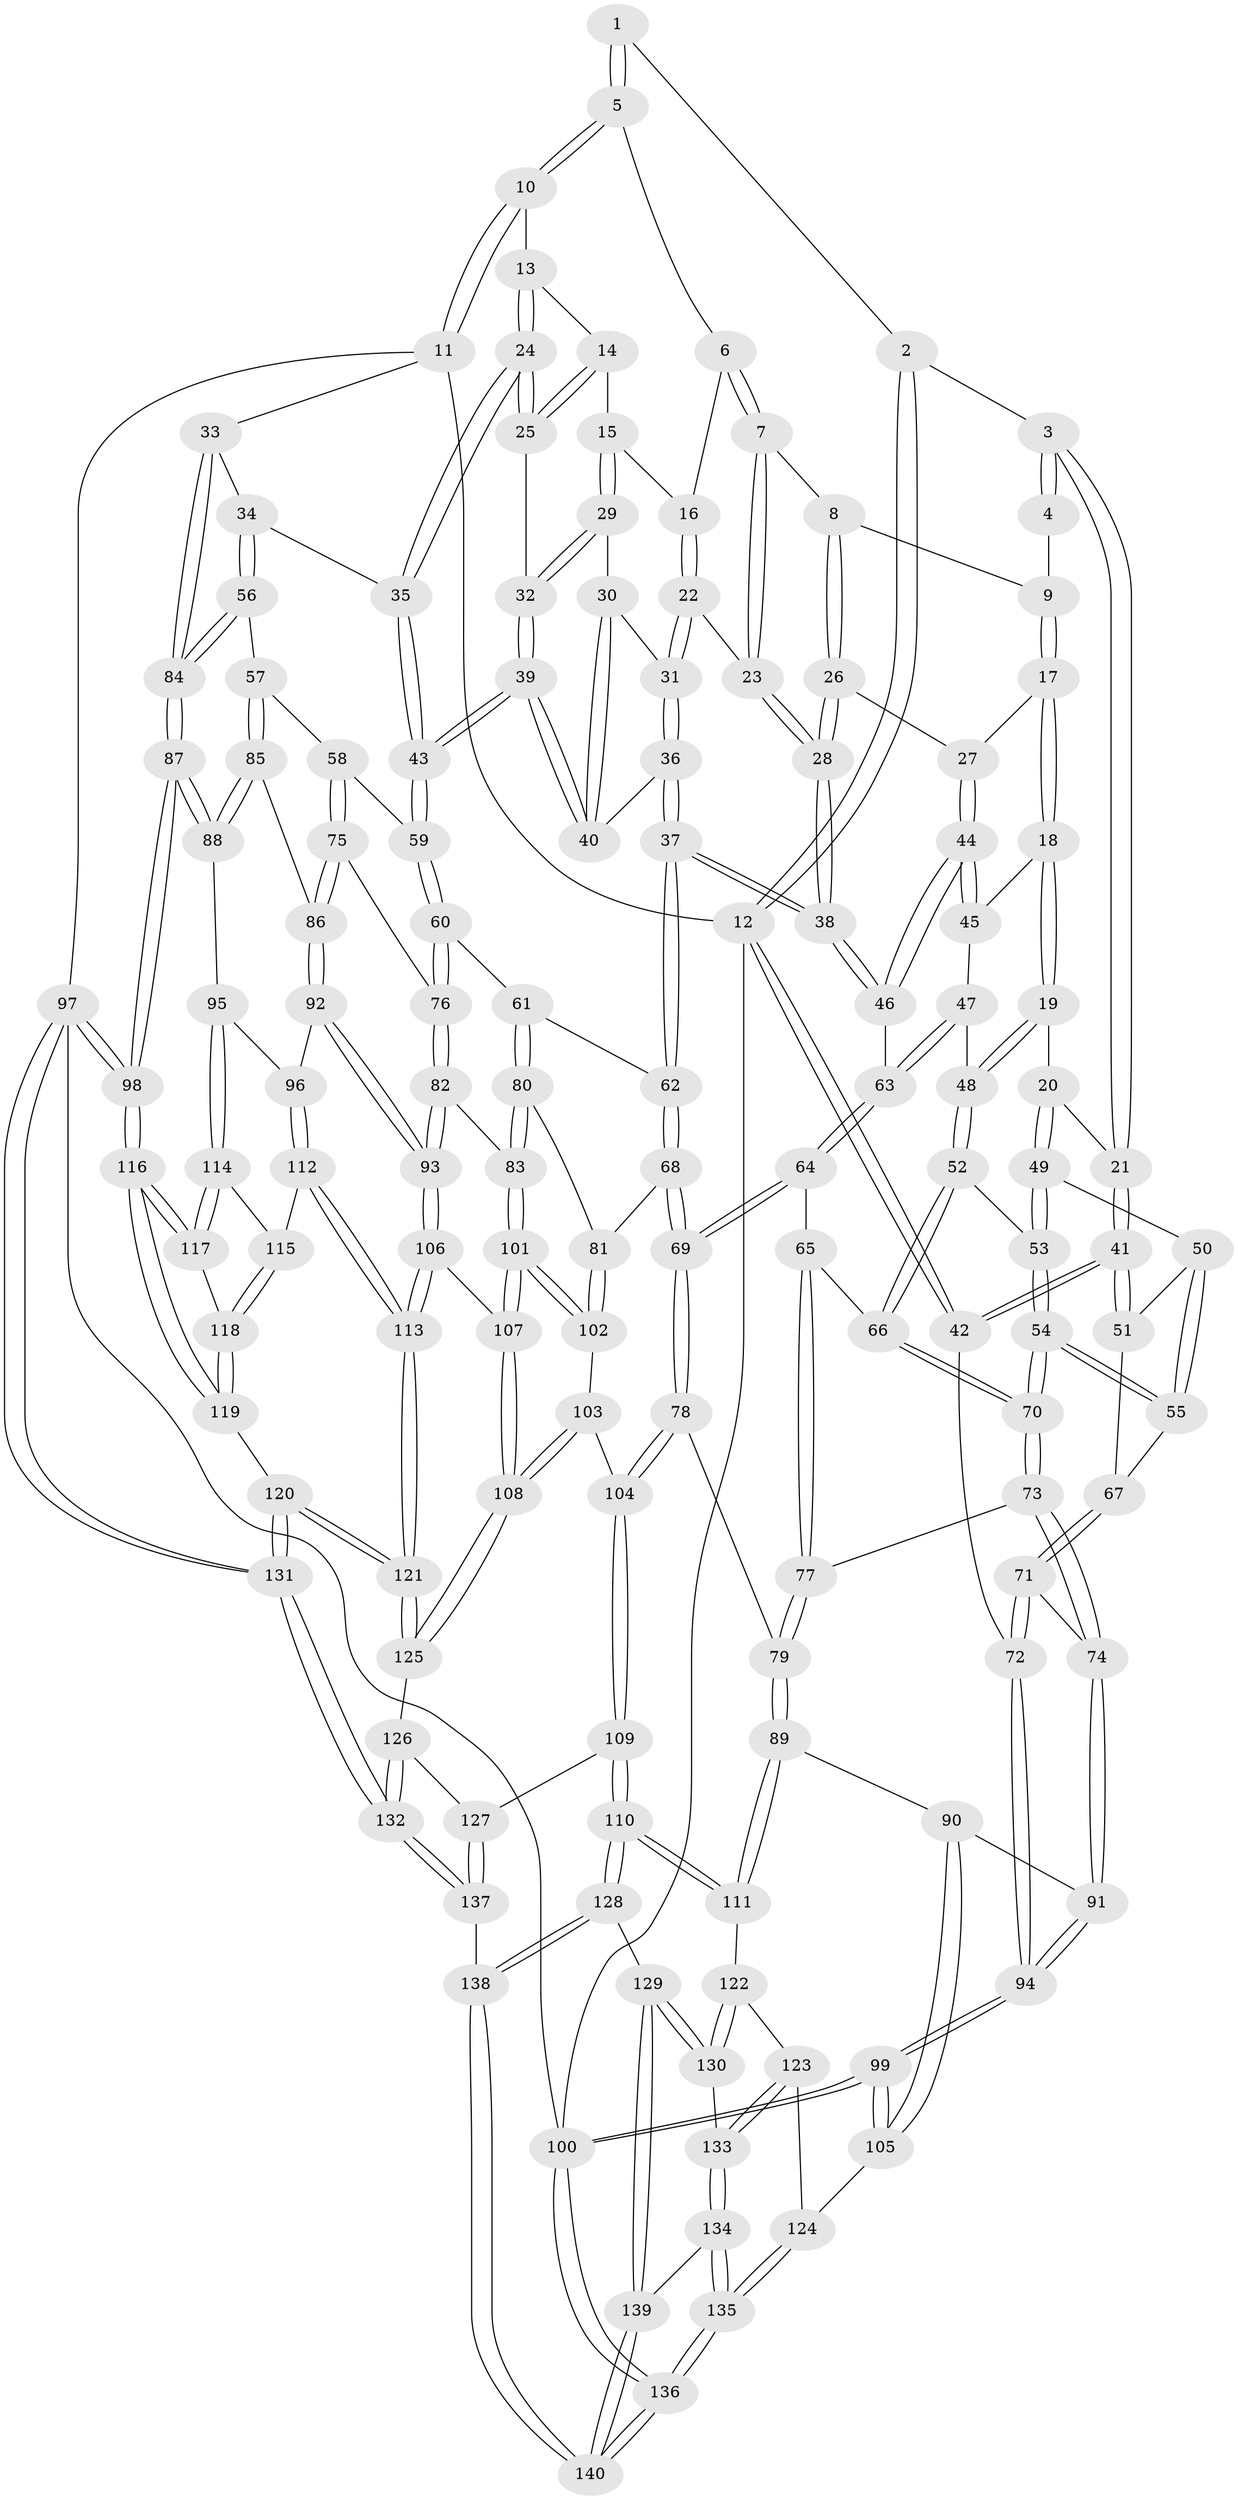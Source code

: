 // coarse degree distribution, {3: 0.11627906976744186, 4: 0.43023255813953487, 5: 0.37209302325581395, 6: 0.08139534883720931}
// Generated by graph-tools (version 1.1) at 2025/52/02/27/25 19:52:44]
// undirected, 140 vertices, 347 edges
graph export_dot {
graph [start="1"]
  node [color=gray90,style=filled];
  1 [pos="+0.26396902497453006+0"];
  2 [pos="+0+0"];
  3 [pos="+0.08863169529547105+0.11827720767815991"];
  4 [pos="+0.26379200183211515+0"];
  5 [pos="+0.661814748024326+0"];
  6 [pos="+0.6490230073173663+0"];
  7 [pos="+0.4438399673979471+0.1131000810623688"];
  8 [pos="+0.4400800958193928+0.1156276831685163"];
  9 [pos="+0.29950424186554736+0.06168632662273852"];
  10 [pos="+1+0"];
  11 [pos="+1+0"];
  12 [pos="+0+0"];
  13 [pos="+0.8878524063031084+0.11288817859065238"];
  14 [pos="+0.7951956159835676+0.13311097053986148"];
  15 [pos="+0.703776501397863+0.11573013506438207"];
  16 [pos="+0.6563068056496254+0"];
  17 [pos="+0.260488035428776+0.13051164592299971"];
  18 [pos="+0.20829700371109602+0.17823121966487038"];
  19 [pos="+0.17886838204279626+0.1845383338115611"];
  20 [pos="+0.16489184394906908+0.18643567867714184"];
  21 [pos="+0.08454312210116463+0.1485496454093656"];
  22 [pos="+0.5760278252203065+0.16958600357041104"];
  23 [pos="+0.5438750153067401+0.1746871992000076"];
  24 [pos="+0.8581529306845833+0.20572164901736853"];
  25 [pos="+0.8159436770378637+0.1905890088788008"];
  26 [pos="+0.4362100442660429+0.1362154632924202"];
  27 [pos="+0.3816046021062316+0.20273839306156013"];
  28 [pos="+0.48886305278887093+0.23536791819485706"];
  29 [pos="+0.7057659957330574+0.1256333983950968"];
  30 [pos="+0.6470201360651844+0.20548406487540616"];
  31 [pos="+0.593239185620499+0.21201586556198193"];
  32 [pos="+0.730266157168412+0.1706239697469089"];
  33 [pos="+1+0.27895384795415923"];
  34 [pos="+0.89376071025612+0.266401539164943"];
  35 [pos="+0.86988072012586+0.26111024768222846"];
  36 [pos="+0.579292064399557+0.2878060492883391"];
  37 [pos="+0.5252757513605133+0.33843130917384034"];
  38 [pos="+0.4885449187565491+0.309749335562723"];
  39 [pos="+0.7212356766224743+0.2842443454939517"];
  40 [pos="+0.6896473589628915+0.27683111177112896"];
  41 [pos="+0+0.22796668220657582"];
  42 [pos="+0+0.23207789849281826"];
  43 [pos="+0.7736478286313796+0.3463097168697448"];
  44 [pos="+0.3741501459938642+0.2867829951473178"];
  45 [pos="+0.2779026301901786+0.24451010634818351"];
  46 [pos="+0.3784297085176322+0.2939875118286446"];
  47 [pos="+0.2522987537923392+0.33643229257546253"];
  48 [pos="+0.2511094113150482+0.33704824823843393"];
  49 [pos="+0.15738599431082245+0.2579956121713424"];
  50 [pos="+0.09497982516319783+0.30377652423326656"];
  51 [pos="+0+0.31757113261982495"];
  52 [pos="+0.21974756985745938+0.36373507332781047"];
  53 [pos="+0.1717495453431126+0.35789922905077826"];
  54 [pos="+0.14399047511206428+0.38588785027729733"];
  55 [pos="+0.10139541703875492+0.37828109109984276"];
  56 [pos="+0.9423436345393181+0.4624507094908712"];
  57 [pos="+0.9047748785092998+0.466074055011448"];
  58 [pos="+0.7881210289619809+0.36667632490388485"];
  59 [pos="+0.7734235269463098+0.348258254871391"];
  60 [pos="+0.6746786097894617+0.4209572901922846"];
  61 [pos="+0.6637995510179617+0.42319038730612535"];
  62 [pos="+0.5273628130797151+0.347266173639116"];
  63 [pos="+0.35006226427082165+0.34027676097433596"];
  64 [pos="+0.3389568183434247+0.4298082930389429"];
  65 [pos="+0.2716780977452447+0.4291771245761069"];
  66 [pos="+0.26866985191095033+0.4266063901269176"];
  67 [pos="+0.07519011187008606+0.37790769733304624"];
  68 [pos="+0.4491265709321015+0.5195280407362721"];
  69 [pos="+0.41615218138011684+0.5270792011071517"];
  70 [pos="+0.14902141961917564+0.44464811032269347"];
  71 [pos="+0.038366367577457636+0.4521711396385179"];
  72 [pos="+0+0.3828910605763942"];
  73 [pos="+0.1422156341867843+0.5126644949293898"];
  74 [pos="+0.09052724612218274+0.5320866835271041"];
  75 [pos="+0.7675937159219726+0.5502052557762545"];
  76 [pos="+0.7564736383002314+0.5517490026061116"];
  77 [pos="+0.20227884292712367+0.5356595443023162"];
  78 [pos="+0.35295385194153034+0.6003574411306235"];
  79 [pos="+0.27172771158610565+0.6099648445908968"];
  80 [pos="+0.6279189060073196+0.4942883268404598"];
  81 [pos="+0.47958154775120476+0.5353042386491178"];
  82 [pos="+0.6829873305910199+0.6105657088661498"];
  83 [pos="+0.6748569567414303+0.6101164869533267"];
  84 [pos="+1+0.47311558929410463"];
  85 [pos="+0.85198357635915+0.534449682303478"];
  86 [pos="+0.8078942587184682+0.5558425053352507"];
  87 [pos="+1+0.6265349323409275"];
  88 [pos="+0.9392289190811413+0.6640804492966341"];
  89 [pos="+0.21193427303999446+0.690082837505573"];
  90 [pos="+0.08919235176147544+0.6314594269575872"];
  91 [pos="+0.08117501955203847+0.5435540812244772"];
  92 [pos="+0.8252855464875193+0.6545005523887899"];
  93 [pos="+0.7425893615375944+0.6873998223556471"];
  94 [pos="+0+0.5938545911945832"];
  95 [pos="+0.9381786159164788+0.6647093455055064"];
  96 [pos="+0.873190499365359+0.6817188907475717"];
  97 [pos="+1+1"];
  98 [pos="+1+1"];
  99 [pos="+0+0.7682359490967294"];
  100 [pos="+0+1"];
  101 [pos="+0.5915217387196509+0.6509549974790099"];
  102 [pos="+0.5554411766063683+0.6261086853200672"];
  103 [pos="+0.4675496614280683+0.690755765863119"];
  104 [pos="+0.3945222982132093+0.7021850026920321"];
  105 [pos="+0+0.7722008783832167"];
  106 [pos="+0.7420607104852899+0.7129429888252926"];
  107 [pos="+0.5878334247233177+0.716972412110535"];
  108 [pos="+0.5792167155252939+0.769197043554515"];
  109 [pos="+0.39731254979062425+0.816472897554565"];
  110 [pos="+0.35915165922177844+0.8332431135718115"];
  111 [pos="+0.20046468989921667+0.7616670290010877"];
  112 [pos="+0.8519331765149366+0.7296566125482336"];
  113 [pos="+0.7477223482930271+0.7580745889302546"];
  114 [pos="+0.922605824244767+0.7541671899732872"];
  115 [pos="+0.8555846333769414+0.7410021929867731"];
  116 [pos="+1+0.9214565004339684"];
  117 [pos="+0.9198606627800239+0.7801621697586988"];
  118 [pos="+0.8684622506246628+0.7874433627082006"];
  119 [pos="+0.8221901878820845+0.8725489129035096"];
  120 [pos="+0.7603280477692328+0.8918165718717631"];
  121 [pos="+0.7253324419546728+0.8295091681683542"];
  122 [pos="+0.1694618256114941+0.7856278890211714"];
  123 [pos="+0.059758038710608516+0.8003734881232898"];
  124 [pos="+0.030219804043245556+0.795809014634042"];
  125 [pos="+0.579021800361101+0.7804571688725284"];
  126 [pos="+0.5714069145258598+0.7869811314898523"];
  127 [pos="+0.42748429813539196+0.8272323414885338"];
  128 [pos="+0.3470220211547133+0.8576890356707155"];
  129 [pos="+0.2496896819924939+0.9616715880946857"];
  130 [pos="+0.19530653891135022+0.8995026992689162"];
  131 [pos="+0.6732908869826866+1"];
  132 [pos="+0.5930829134113347+1"];
  133 [pos="+0.1169984347959887+0.9261861332123437"];
  134 [pos="+0.10498111524597137+0.9635487220254976"];
  135 [pos="+0.06091629492890935+1"];
  136 [pos="+0+1"];
  137 [pos="+0.5872789495491401+1"];
  138 [pos="+0.4491572070317278+1"];
  139 [pos="+0.24953494198729104+0.9632528555545496"];
  140 [pos="+0.2836819003136978+1"];
  1 -- 2;
  1 -- 5;
  1 -- 5;
  2 -- 3;
  2 -- 12;
  2 -- 12;
  3 -- 4;
  3 -- 4;
  3 -- 21;
  3 -- 21;
  4 -- 9;
  5 -- 6;
  5 -- 10;
  5 -- 10;
  6 -- 7;
  6 -- 7;
  6 -- 16;
  7 -- 8;
  7 -- 23;
  7 -- 23;
  8 -- 9;
  8 -- 26;
  8 -- 26;
  9 -- 17;
  9 -- 17;
  10 -- 11;
  10 -- 11;
  10 -- 13;
  11 -- 12;
  11 -- 33;
  11 -- 97;
  12 -- 42;
  12 -- 42;
  12 -- 100;
  13 -- 14;
  13 -- 24;
  13 -- 24;
  14 -- 15;
  14 -- 25;
  14 -- 25;
  15 -- 16;
  15 -- 29;
  15 -- 29;
  16 -- 22;
  16 -- 22;
  17 -- 18;
  17 -- 18;
  17 -- 27;
  18 -- 19;
  18 -- 19;
  18 -- 45;
  19 -- 20;
  19 -- 48;
  19 -- 48;
  20 -- 21;
  20 -- 49;
  20 -- 49;
  21 -- 41;
  21 -- 41;
  22 -- 23;
  22 -- 31;
  22 -- 31;
  23 -- 28;
  23 -- 28;
  24 -- 25;
  24 -- 25;
  24 -- 35;
  24 -- 35;
  25 -- 32;
  26 -- 27;
  26 -- 28;
  26 -- 28;
  27 -- 44;
  27 -- 44;
  28 -- 38;
  28 -- 38;
  29 -- 30;
  29 -- 32;
  29 -- 32;
  30 -- 31;
  30 -- 40;
  30 -- 40;
  31 -- 36;
  31 -- 36;
  32 -- 39;
  32 -- 39;
  33 -- 34;
  33 -- 84;
  33 -- 84;
  34 -- 35;
  34 -- 56;
  34 -- 56;
  35 -- 43;
  35 -- 43;
  36 -- 37;
  36 -- 37;
  36 -- 40;
  37 -- 38;
  37 -- 38;
  37 -- 62;
  37 -- 62;
  38 -- 46;
  38 -- 46;
  39 -- 40;
  39 -- 40;
  39 -- 43;
  39 -- 43;
  41 -- 42;
  41 -- 42;
  41 -- 51;
  41 -- 51;
  42 -- 72;
  43 -- 59;
  43 -- 59;
  44 -- 45;
  44 -- 45;
  44 -- 46;
  44 -- 46;
  45 -- 47;
  46 -- 63;
  47 -- 48;
  47 -- 63;
  47 -- 63;
  48 -- 52;
  48 -- 52;
  49 -- 50;
  49 -- 53;
  49 -- 53;
  50 -- 51;
  50 -- 55;
  50 -- 55;
  51 -- 67;
  52 -- 53;
  52 -- 66;
  52 -- 66;
  53 -- 54;
  53 -- 54;
  54 -- 55;
  54 -- 55;
  54 -- 70;
  54 -- 70;
  55 -- 67;
  56 -- 57;
  56 -- 84;
  56 -- 84;
  57 -- 58;
  57 -- 85;
  57 -- 85;
  58 -- 59;
  58 -- 75;
  58 -- 75;
  59 -- 60;
  59 -- 60;
  60 -- 61;
  60 -- 76;
  60 -- 76;
  61 -- 62;
  61 -- 80;
  61 -- 80;
  62 -- 68;
  62 -- 68;
  63 -- 64;
  63 -- 64;
  64 -- 65;
  64 -- 69;
  64 -- 69;
  65 -- 66;
  65 -- 77;
  65 -- 77;
  66 -- 70;
  66 -- 70;
  67 -- 71;
  67 -- 71;
  68 -- 69;
  68 -- 69;
  68 -- 81;
  69 -- 78;
  69 -- 78;
  70 -- 73;
  70 -- 73;
  71 -- 72;
  71 -- 72;
  71 -- 74;
  72 -- 94;
  72 -- 94;
  73 -- 74;
  73 -- 74;
  73 -- 77;
  74 -- 91;
  74 -- 91;
  75 -- 76;
  75 -- 86;
  75 -- 86;
  76 -- 82;
  76 -- 82;
  77 -- 79;
  77 -- 79;
  78 -- 79;
  78 -- 104;
  78 -- 104;
  79 -- 89;
  79 -- 89;
  80 -- 81;
  80 -- 83;
  80 -- 83;
  81 -- 102;
  81 -- 102;
  82 -- 83;
  82 -- 93;
  82 -- 93;
  83 -- 101;
  83 -- 101;
  84 -- 87;
  84 -- 87;
  85 -- 86;
  85 -- 88;
  85 -- 88;
  86 -- 92;
  86 -- 92;
  87 -- 88;
  87 -- 88;
  87 -- 98;
  87 -- 98;
  88 -- 95;
  89 -- 90;
  89 -- 111;
  89 -- 111;
  90 -- 91;
  90 -- 105;
  90 -- 105;
  91 -- 94;
  91 -- 94;
  92 -- 93;
  92 -- 93;
  92 -- 96;
  93 -- 106;
  93 -- 106;
  94 -- 99;
  94 -- 99;
  95 -- 96;
  95 -- 114;
  95 -- 114;
  96 -- 112;
  96 -- 112;
  97 -- 98;
  97 -- 98;
  97 -- 131;
  97 -- 131;
  97 -- 100;
  98 -- 116;
  98 -- 116;
  99 -- 100;
  99 -- 100;
  99 -- 105;
  99 -- 105;
  100 -- 136;
  100 -- 136;
  101 -- 102;
  101 -- 102;
  101 -- 107;
  101 -- 107;
  102 -- 103;
  103 -- 104;
  103 -- 108;
  103 -- 108;
  104 -- 109;
  104 -- 109;
  105 -- 124;
  106 -- 107;
  106 -- 113;
  106 -- 113;
  107 -- 108;
  107 -- 108;
  108 -- 125;
  108 -- 125;
  109 -- 110;
  109 -- 110;
  109 -- 127;
  110 -- 111;
  110 -- 111;
  110 -- 128;
  110 -- 128;
  111 -- 122;
  112 -- 113;
  112 -- 113;
  112 -- 115;
  113 -- 121;
  113 -- 121;
  114 -- 115;
  114 -- 117;
  114 -- 117;
  115 -- 118;
  115 -- 118;
  116 -- 117;
  116 -- 117;
  116 -- 119;
  116 -- 119;
  117 -- 118;
  118 -- 119;
  118 -- 119;
  119 -- 120;
  120 -- 121;
  120 -- 121;
  120 -- 131;
  120 -- 131;
  121 -- 125;
  121 -- 125;
  122 -- 123;
  122 -- 130;
  122 -- 130;
  123 -- 124;
  123 -- 133;
  123 -- 133;
  124 -- 135;
  124 -- 135;
  125 -- 126;
  126 -- 127;
  126 -- 132;
  126 -- 132;
  127 -- 137;
  127 -- 137;
  128 -- 129;
  128 -- 138;
  128 -- 138;
  129 -- 130;
  129 -- 130;
  129 -- 139;
  129 -- 139;
  130 -- 133;
  131 -- 132;
  131 -- 132;
  132 -- 137;
  132 -- 137;
  133 -- 134;
  133 -- 134;
  134 -- 135;
  134 -- 135;
  134 -- 139;
  135 -- 136;
  135 -- 136;
  136 -- 140;
  136 -- 140;
  137 -- 138;
  138 -- 140;
  138 -- 140;
  139 -- 140;
  139 -- 140;
}
